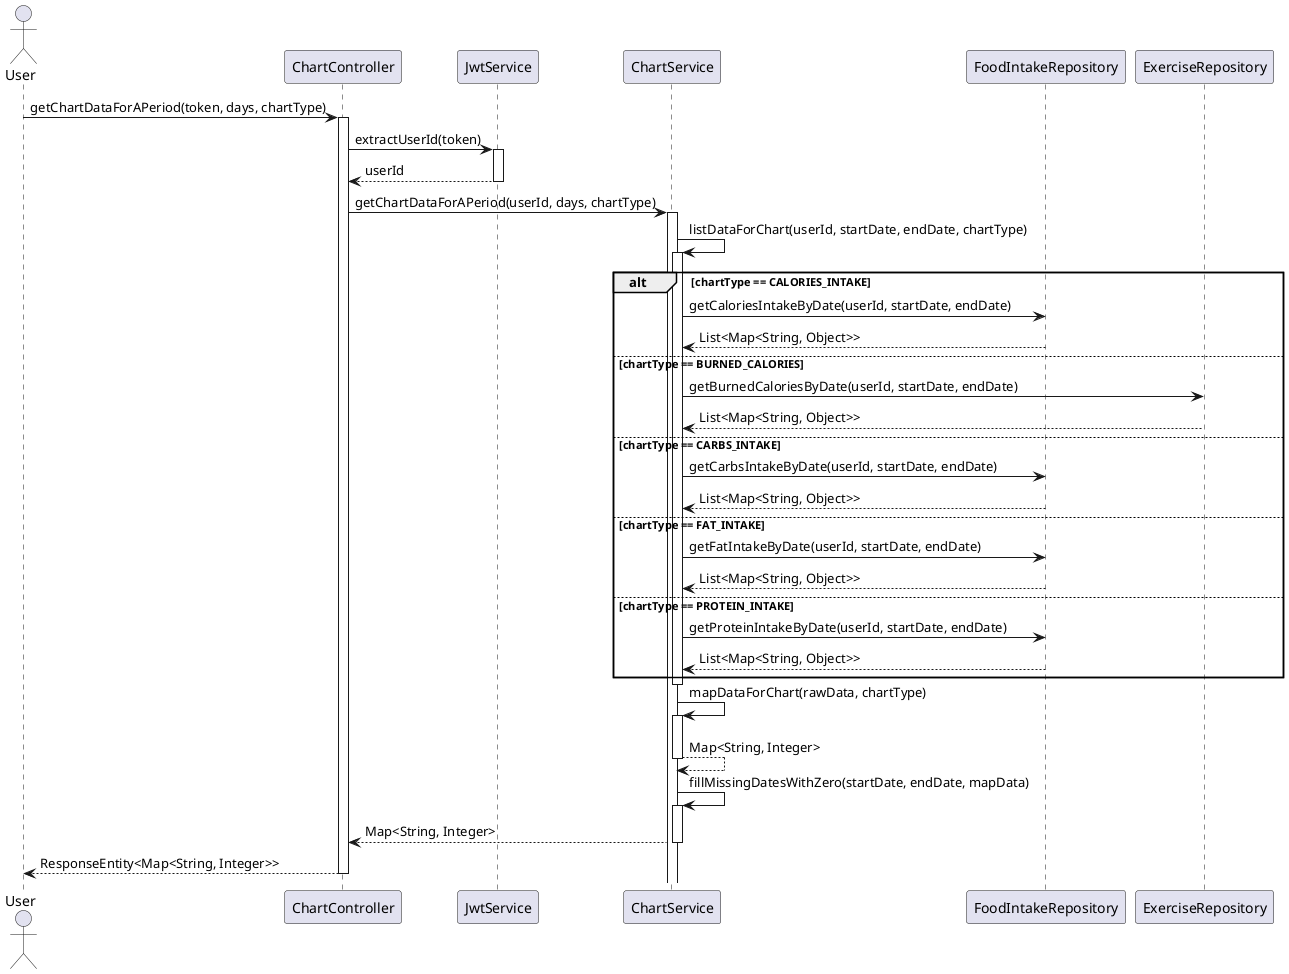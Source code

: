 @startuml
actor User
participant ChartController
participant JwtService
participant ChartService
participant FoodIntakeRepository
participant ExerciseRepository

User -> ChartController : getChartDataForAPeriod(token, days, chartType)
activate ChartController

ChartController -> JwtService : extractUserId(token)
activate JwtService
JwtService --> ChartController : userId
deactivate JwtService

ChartController -> ChartService : getChartDataForAPeriod(userId, days, chartType)
activate ChartService

ChartService -> ChartService : listDataForChart(userId, startDate, endDate, chartType)
activate ChartService

alt chartType == CALORIES_INTAKE
    ChartService -> FoodIntakeRepository : getCaloriesIntakeByDate(userId, startDate, endDate)
    FoodIntakeRepository --> ChartService : List<Map<String, Object>>
else chartType == BURNED_CALORIES
    ChartService -> ExerciseRepository : getBurnedCaloriesByDate(userId, startDate, endDate)
    ExerciseRepository --> ChartService : List<Map<String, Object>>
else chartType == CARBS_INTAKE
    ChartService -> FoodIntakeRepository : getCarbsIntakeByDate(userId, startDate, endDate)
    FoodIntakeRepository --> ChartService : List<Map<String, Object>>
else chartType == FAT_INTAKE
    ChartService -> FoodIntakeRepository : getFatIntakeByDate(userId, startDate, endDate)
    FoodIntakeRepository --> ChartService : List<Map<String, Object>>
else chartType == PROTEIN_INTAKE
    ChartService -> FoodIntakeRepository : getProteinIntakeByDate(userId, startDate, endDate)
    FoodIntakeRepository --> ChartService : List<Map<String, Object>>
end

deactivate ChartService

ChartService -> ChartService : mapDataForChart(rawData, chartType)
activate ChartService
ChartService --> ChartService : Map<String, Integer>
deactivate ChartService

ChartService -> ChartService : fillMissingDatesWithZero(startDate, endDate, mapData)
activate ChartService
ChartService --> ChartController : Map<String, Integer>
deactivate ChartService

ChartController --> User : ResponseEntity<Map<String, Integer>>
deactivate ChartController
@enduml
